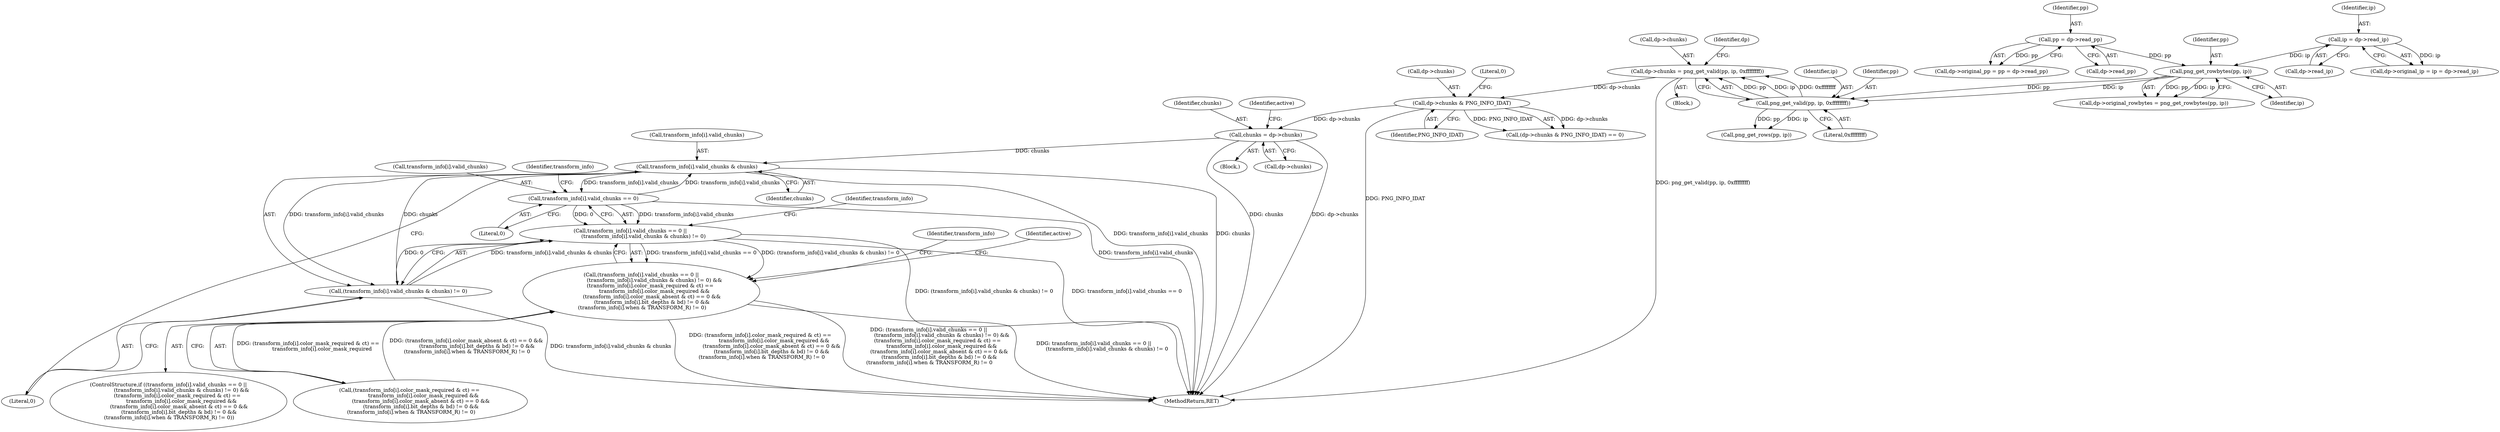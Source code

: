 digraph "0_Android_9d4853418ab2f754c2b63e091c29c5529b8b86ca_25@array" {
"1000299" [label="(Call,transform_info[i].valid_chunks & chunks)"];
"1000291" [label="(Call,transform_info[i].valid_chunks == 0)"];
"1000299" [label="(Call,transform_info[i].valid_chunks & chunks)"];
"1000244" [label="(Call,chunks = dp->chunks)"];
"1000178" [label="(Call,dp->chunks & PNG_INFO_IDAT)"];
"1000168" [label="(Call,dp->chunks = png_get_valid(pp, ip, 0xffffffff))"];
"1000172" [label="(Call,png_get_valid(pp, ip, 0xffffffff))"];
"1000155" [label="(Call,png_get_rowbytes(pp, ip))"];
"1000126" [label="(Call,pp = dp->read_pp)"];
"1000141" [label="(Call,ip = dp->read_ip)"];
"1000290" [label="(Call,transform_info[i].valid_chunks == 0 ||\n                (transform_info[i].valid_chunks & chunks) != 0)"];
"1000289" [label="(Call,(transform_info[i].valid_chunks == 0 ||\n                (transform_info[i].valid_chunks & chunks) != 0) &&\n            (transform_info[i].color_mask_required & ct) == \n                transform_info[i].color_mask_required &&\n             (transform_info[i].color_mask_absent & ct) == 0 &&\n             (transform_info[i].bit_depths & bd) != 0 &&\n (transform_info[i].when & TRANSFORM_R) != 0)"];
"1000298" [label="(Call,(transform_info[i].valid_chunks & chunks) != 0)"];
"1000306" [label="(Literal,0)"];
"1000110" [label="(Block,)"];
"1000126" [label="(Call,pp = dp->read_pp)"];
"1000157" [label="(Identifier,ip)"];
"1000151" [label="(Call,dp->original_rowbytes = png_get_rowbytes(pp, ip))"];
"1000179" [label="(Call,dp->chunks)"];
"1000172" [label="(Call,png_get_valid(pp, ip, 0xffffffff))"];
"1000183" [label="(Literal,0)"];
"1000305" [label="(Identifier,chunks)"];
"1000290" [label="(Call,transform_info[i].valid_chunks == 0 ||\n                (transform_info[i].valid_chunks & chunks) != 0)"];
"1000178" [label="(Call,dp->chunks & PNG_INFO_IDAT)"];
"1000292" [label="(Call,transform_info[i].valid_chunks)"];
"1000177" [label="(Call,(dp->chunks & PNG_INFO_IDAT) == 0)"];
"1000291" [label="(Call,transform_info[i].valid_chunks == 0)"];
"1000299" [label="(Call,transform_info[i].valid_chunks & chunks)"];
"1000359" [label="(Identifier,transform_info)"];
"1000168" [label="(Call,dp->chunks = png_get_valid(pp, ip, 0xffffffff))"];
"1000298" [label="(Call,(transform_info[i].valid_chunks & chunks) != 0)"];
"1000245" [label="(Identifier,chunks)"];
"1000251" [label="(Identifier,active)"];
"1000180" [label="(Identifier,dp)"];
"1000242" [label="(Block,)"];
"1000169" [label="(Call,dp->chunks)"];
"1000175" [label="(Literal,0xffffffff)"];
"1000122" [label="(Call,dp->original_pp = pp = dp->read_pp)"];
"1000351" [label="(Identifier,active)"];
"1000137" [label="(Call,dp->original_ip = ip = dp->read_ip)"];
"1000156" [label="(Identifier,pp)"];
"1000388" [label="(MethodReturn,RET)"];
"1000174" [label="(Identifier,ip)"];
"1000307" [label="(Call,(transform_info[i].color_mask_required & ct) == \n                transform_info[i].color_mask_required &&\n             (transform_info[i].color_mask_absent & ct) == 0 &&\n             (transform_info[i].bit_depths & bd) != 0 &&\n (transform_info[i].when & TRANSFORM_R) != 0)"];
"1000312" [label="(Identifier,transform_info)"];
"1000142" [label="(Identifier,ip)"];
"1000244" [label="(Call,chunks = dp->chunks)"];
"1000127" [label="(Identifier,pp)"];
"1000155" [label="(Call,png_get_rowbytes(pp, ip))"];
"1000182" [label="(Identifier,PNG_INFO_IDAT)"];
"1000302" [label="(Identifier,transform_info)"];
"1000246" [label="(Call,dp->chunks)"];
"1000141" [label="(Call,ip = dp->read_ip)"];
"1000297" [label="(Literal,0)"];
"1000143" [label="(Call,dp->read_ip)"];
"1000300" [label="(Call,transform_info[i].valid_chunks)"];
"1000173" [label="(Identifier,pp)"];
"1000128" [label="(Call,dp->read_pp)"];
"1000192" [label="(Call,png_get_rows(pp, ip))"];
"1000288" [label="(ControlStructure,if ((transform_info[i].valid_chunks == 0 ||\n                (transform_info[i].valid_chunks & chunks) != 0) &&\n            (transform_info[i].color_mask_required & ct) == \n                transform_info[i].color_mask_required &&\n             (transform_info[i].color_mask_absent & ct) == 0 &&\n             (transform_info[i].bit_depths & bd) != 0 &&\n (transform_info[i].when & TRANSFORM_R) != 0))"];
"1000289" [label="(Call,(transform_info[i].valid_chunks == 0 ||\n                (transform_info[i].valid_chunks & chunks) != 0) &&\n            (transform_info[i].color_mask_required & ct) == \n                transform_info[i].color_mask_required &&\n             (transform_info[i].color_mask_absent & ct) == 0 &&\n             (transform_info[i].bit_depths & bd) != 0 &&\n (transform_info[i].when & TRANSFORM_R) != 0)"];
"1000299" -> "1000298"  [label="AST: "];
"1000299" -> "1000305"  [label="CFG: "];
"1000300" -> "1000299"  [label="AST: "];
"1000305" -> "1000299"  [label="AST: "];
"1000306" -> "1000299"  [label="CFG: "];
"1000299" -> "1000388"  [label="DDG: chunks"];
"1000299" -> "1000388"  [label="DDG: transform_info[i].valid_chunks"];
"1000299" -> "1000291"  [label="DDG: transform_info[i].valid_chunks"];
"1000299" -> "1000298"  [label="DDG: transform_info[i].valid_chunks"];
"1000299" -> "1000298"  [label="DDG: chunks"];
"1000291" -> "1000299"  [label="DDG: transform_info[i].valid_chunks"];
"1000244" -> "1000299"  [label="DDG: chunks"];
"1000291" -> "1000290"  [label="AST: "];
"1000291" -> "1000297"  [label="CFG: "];
"1000292" -> "1000291"  [label="AST: "];
"1000297" -> "1000291"  [label="AST: "];
"1000302" -> "1000291"  [label="CFG: "];
"1000290" -> "1000291"  [label="CFG: "];
"1000291" -> "1000388"  [label="DDG: transform_info[i].valid_chunks"];
"1000291" -> "1000290"  [label="DDG: transform_info[i].valid_chunks"];
"1000291" -> "1000290"  [label="DDG: 0"];
"1000244" -> "1000242"  [label="AST: "];
"1000244" -> "1000246"  [label="CFG: "];
"1000245" -> "1000244"  [label="AST: "];
"1000246" -> "1000244"  [label="AST: "];
"1000251" -> "1000244"  [label="CFG: "];
"1000244" -> "1000388"  [label="DDG: chunks"];
"1000244" -> "1000388"  [label="DDG: dp->chunks"];
"1000178" -> "1000244"  [label="DDG: dp->chunks"];
"1000178" -> "1000177"  [label="AST: "];
"1000178" -> "1000182"  [label="CFG: "];
"1000179" -> "1000178"  [label="AST: "];
"1000182" -> "1000178"  [label="AST: "];
"1000183" -> "1000178"  [label="CFG: "];
"1000178" -> "1000388"  [label="DDG: PNG_INFO_IDAT"];
"1000178" -> "1000177"  [label="DDG: dp->chunks"];
"1000178" -> "1000177"  [label="DDG: PNG_INFO_IDAT"];
"1000168" -> "1000178"  [label="DDG: dp->chunks"];
"1000168" -> "1000110"  [label="AST: "];
"1000168" -> "1000172"  [label="CFG: "];
"1000169" -> "1000168"  [label="AST: "];
"1000172" -> "1000168"  [label="AST: "];
"1000180" -> "1000168"  [label="CFG: "];
"1000168" -> "1000388"  [label="DDG: png_get_valid(pp, ip, 0xffffffff)"];
"1000172" -> "1000168"  [label="DDG: pp"];
"1000172" -> "1000168"  [label="DDG: ip"];
"1000172" -> "1000168"  [label="DDG: 0xffffffff"];
"1000172" -> "1000175"  [label="CFG: "];
"1000173" -> "1000172"  [label="AST: "];
"1000174" -> "1000172"  [label="AST: "];
"1000175" -> "1000172"  [label="AST: "];
"1000155" -> "1000172"  [label="DDG: pp"];
"1000155" -> "1000172"  [label="DDG: ip"];
"1000172" -> "1000192"  [label="DDG: pp"];
"1000172" -> "1000192"  [label="DDG: ip"];
"1000155" -> "1000151"  [label="AST: "];
"1000155" -> "1000157"  [label="CFG: "];
"1000156" -> "1000155"  [label="AST: "];
"1000157" -> "1000155"  [label="AST: "];
"1000151" -> "1000155"  [label="CFG: "];
"1000155" -> "1000151"  [label="DDG: pp"];
"1000155" -> "1000151"  [label="DDG: ip"];
"1000126" -> "1000155"  [label="DDG: pp"];
"1000141" -> "1000155"  [label="DDG: ip"];
"1000126" -> "1000122"  [label="AST: "];
"1000126" -> "1000128"  [label="CFG: "];
"1000127" -> "1000126"  [label="AST: "];
"1000128" -> "1000126"  [label="AST: "];
"1000122" -> "1000126"  [label="CFG: "];
"1000126" -> "1000122"  [label="DDG: pp"];
"1000141" -> "1000137"  [label="AST: "];
"1000141" -> "1000143"  [label="CFG: "];
"1000142" -> "1000141"  [label="AST: "];
"1000143" -> "1000141"  [label="AST: "];
"1000137" -> "1000141"  [label="CFG: "];
"1000141" -> "1000137"  [label="DDG: ip"];
"1000290" -> "1000289"  [label="AST: "];
"1000290" -> "1000298"  [label="CFG: "];
"1000298" -> "1000290"  [label="AST: "];
"1000312" -> "1000290"  [label="CFG: "];
"1000289" -> "1000290"  [label="CFG: "];
"1000290" -> "1000388"  [label="DDG: transform_info[i].valid_chunks == 0"];
"1000290" -> "1000388"  [label="DDG: (transform_info[i].valid_chunks & chunks) != 0"];
"1000290" -> "1000289"  [label="DDG: transform_info[i].valid_chunks == 0"];
"1000290" -> "1000289"  [label="DDG: (transform_info[i].valid_chunks & chunks) != 0"];
"1000298" -> "1000290"  [label="DDG: transform_info[i].valid_chunks & chunks"];
"1000298" -> "1000290"  [label="DDG: 0"];
"1000289" -> "1000288"  [label="AST: "];
"1000289" -> "1000307"  [label="CFG: "];
"1000307" -> "1000289"  [label="AST: "];
"1000351" -> "1000289"  [label="CFG: "];
"1000359" -> "1000289"  [label="CFG: "];
"1000289" -> "1000388"  [label="DDG: transform_info[i].valid_chunks == 0 ||\n                (transform_info[i].valid_chunks & chunks) != 0"];
"1000289" -> "1000388"  [label="DDG: (transform_info[i].color_mask_required & ct) == \n                transform_info[i].color_mask_required &&\n             (transform_info[i].color_mask_absent & ct) == 0 &&\n             (transform_info[i].bit_depths & bd) != 0 &&\n (transform_info[i].when & TRANSFORM_R) != 0"];
"1000289" -> "1000388"  [label="DDG: (transform_info[i].valid_chunks == 0 ||\n                (transform_info[i].valid_chunks & chunks) != 0) &&\n            (transform_info[i].color_mask_required & ct) == \n                transform_info[i].color_mask_required &&\n             (transform_info[i].color_mask_absent & ct) == 0 &&\n             (transform_info[i].bit_depths & bd) != 0 &&\n (transform_info[i].when & TRANSFORM_R) != 0"];
"1000307" -> "1000289"  [label="DDG: (transform_info[i].color_mask_required & ct) == \n                transform_info[i].color_mask_required"];
"1000307" -> "1000289"  [label="DDG: (transform_info[i].color_mask_absent & ct) == 0 &&\n             (transform_info[i].bit_depths & bd) != 0 &&\n (transform_info[i].when & TRANSFORM_R) != 0"];
"1000298" -> "1000306"  [label="CFG: "];
"1000306" -> "1000298"  [label="AST: "];
"1000298" -> "1000388"  [label="DDG: transform_info[i].valid_chunks & chunks"];
}
